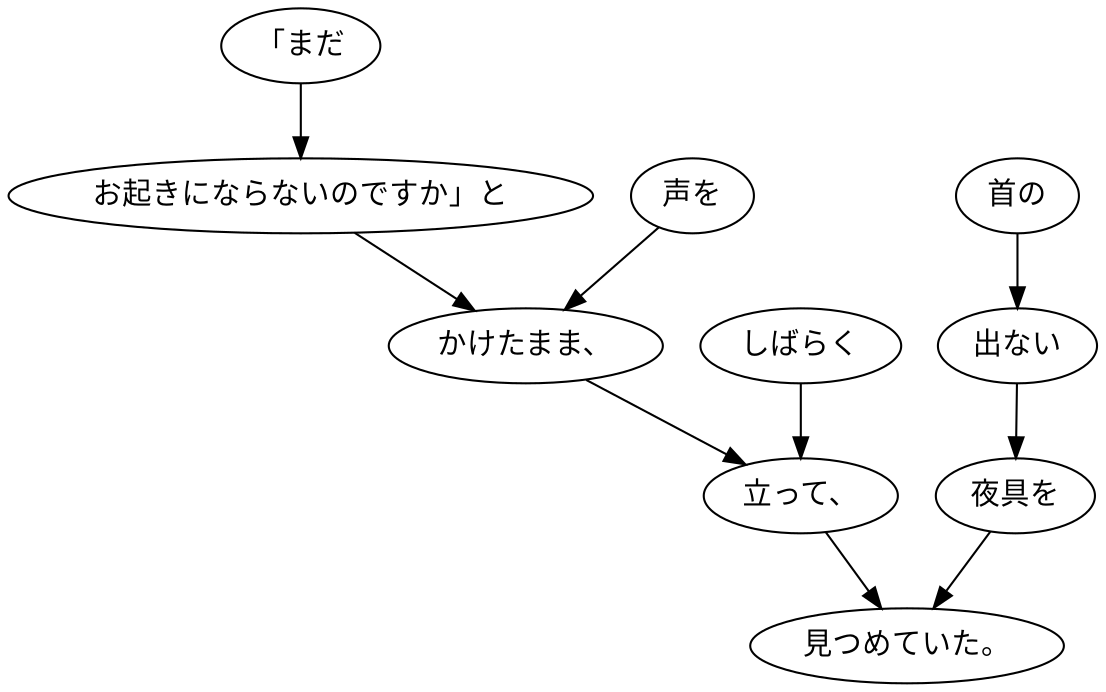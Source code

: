 digraph graph6486 {
	node0 [label="「まだ"];
	node1 [label="お起きにならないのですか」と"];
	node2 [label="声を"];
	node3 [label="かけたまま、"];
	node4 [label="しばらく"];
	node5 [label="立って、"];
	node6 [label="首の"];
	node7 [label="出ない"];
	node8 [label="夜具を"];
	node9 [label="見つめていた。"];
	node0 -> node1;
	node1 -> node3;
	node2 -> node3;
	node3 -> node5;
	node4 -> node5;
	node5 -> node9;
	node6 -> node7;
	node7 -> node8;
	node8 -> node9;
}
